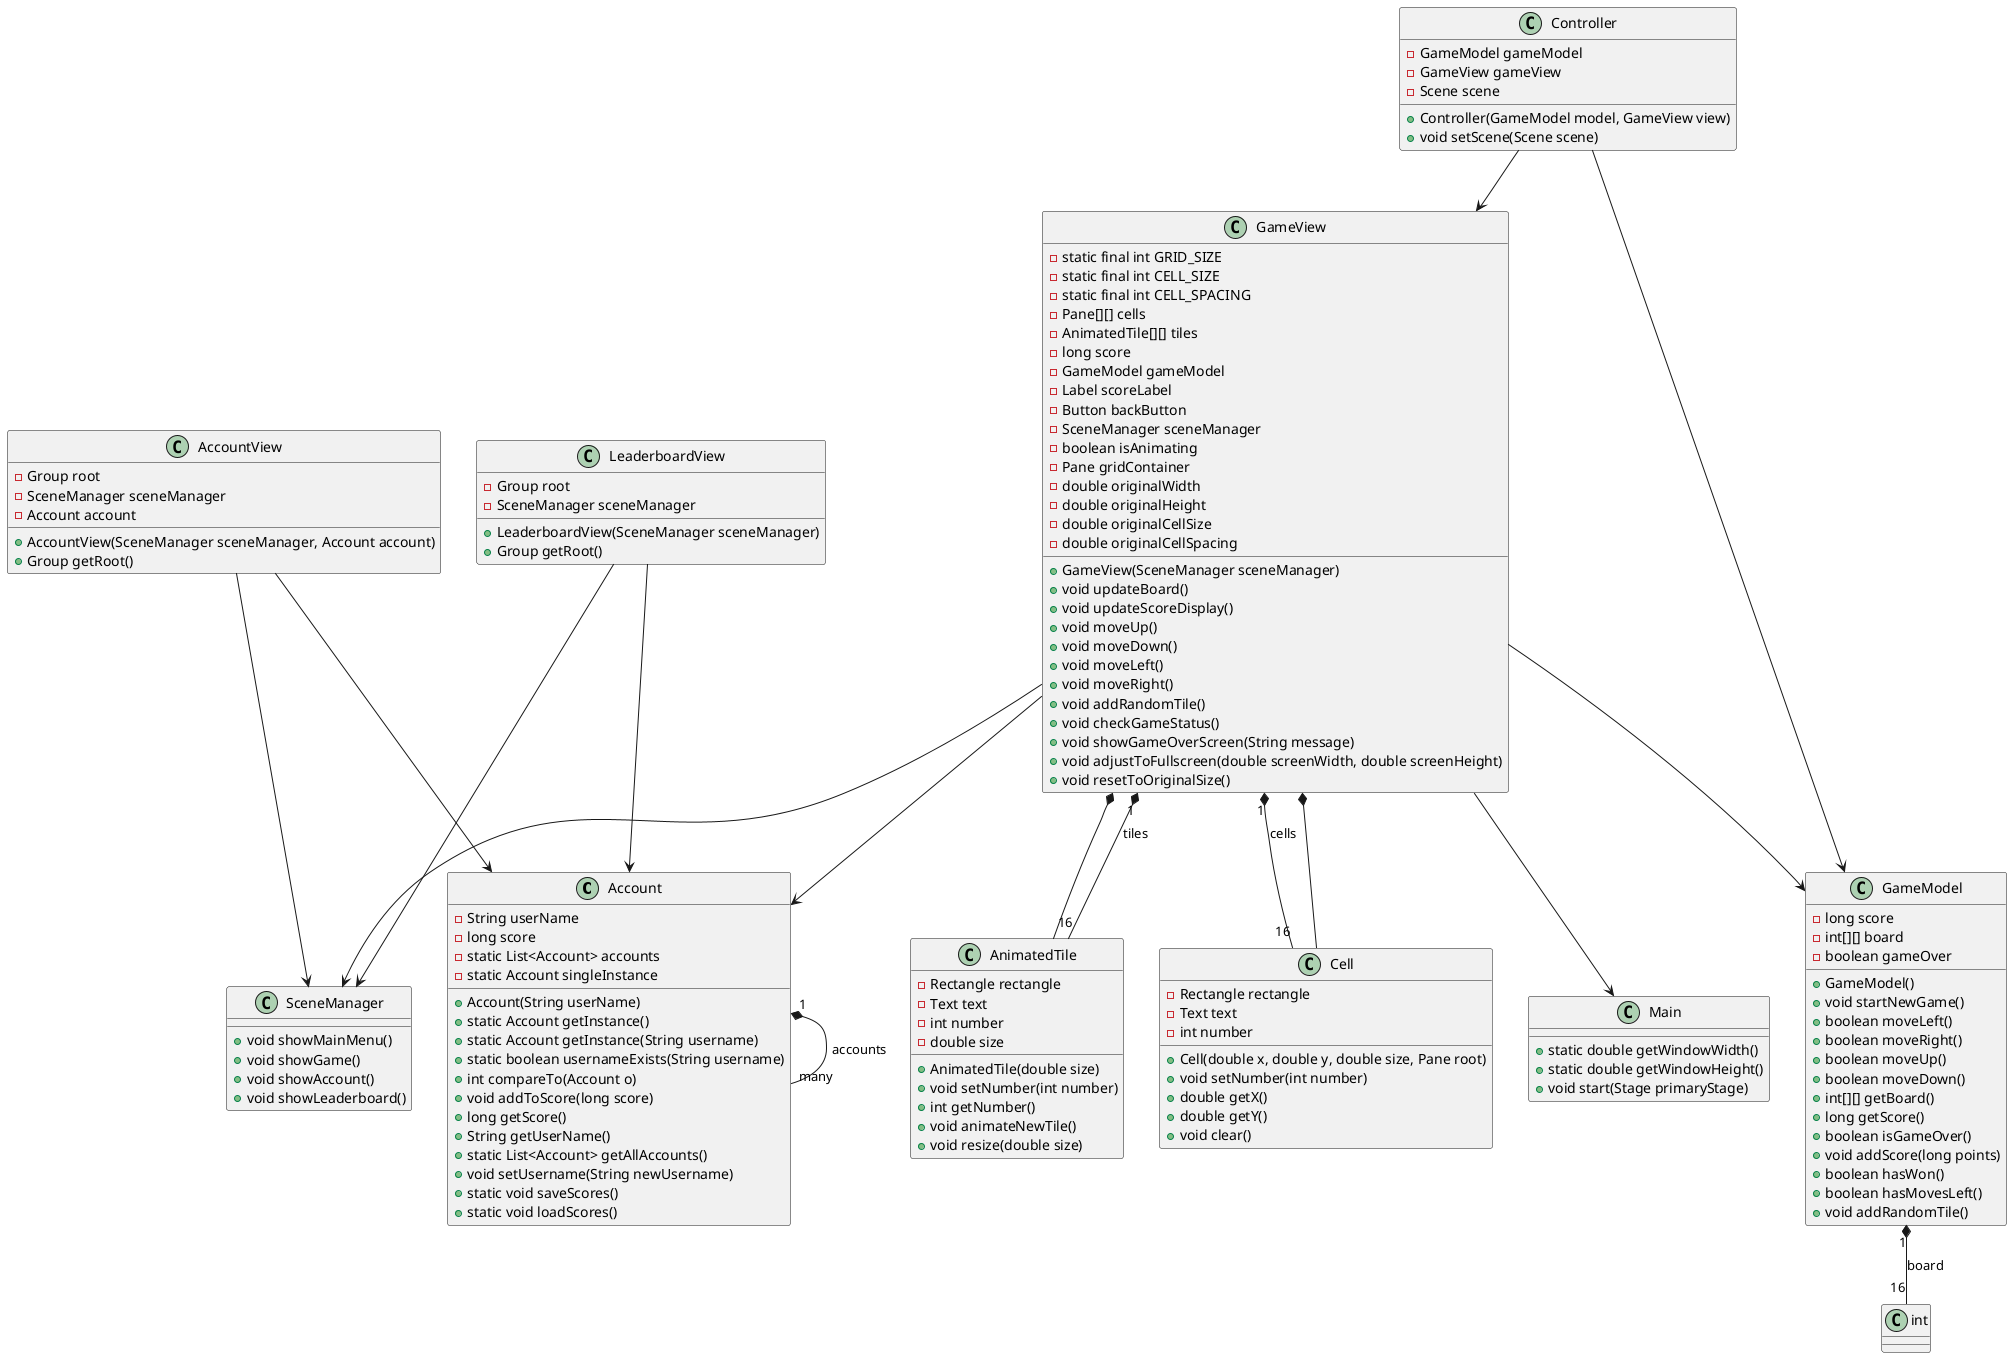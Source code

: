 @startuml
'https://plantuml.com/class-diagram

' Model Classes
class Account {
  - String userName
  - long score
  - static List<Account> accounts
  - static Account singleInstance
  + Account(String userName)
  + static Account getInstance()
  + static Account getInstance(String username)
  + static boolean usernameExists(String username)
  + int compareTo(Account o)
  + void addToScore(long score)
  + long getScore()
  + String getUserName()
  + static List<Account> getAllAccounts()
  + void setUsername(String newUsername)
  + static void saveScores()
  + static void loadScores()
}

class GameModel {
  - long score
  - int[][] board
  - boolean gameOver
  + GameModel()
  + void startNewGame()
  + boolean moveLeft()
  + boolean moveRight()
  + boolean moveUp()
  + boolean moveDown()
  + int[][] getBoard()
  + long getScore()
  + boolean isGameOver()
  + void addScore(long points)
  + boolean hasWon()
  + boolean hasMovesLeft()
  + void addRandomTile()
}

' View Classes
class AnimatedTile {
  - Rectangle rectangle
  - Text text
  - int number
  - double size
  + AnimatedTile(double size)
  + void setNumber(int number)
  + int getNumber()
  + void animateNewTile()
  + void resize(double size)
}

class AccountView {
  - Group root
  - SceneManager sceneManager
  - Account account
  + AccountView(SceneManager sceneManager, Account account)
  + Group getRoot()
}

class Cell {
  - Rectangle rectangle
  - Text text
  - int number
  + Cell(double x, double y, double size, Pane root)
  + void setNumber(int number)
  + double getX()
  + double getY()
  + void clear()
}

class GameView {
  - static final int GRID_SIZE
  - static final int CELL_SIZE
  - static final int CELL_SPACING
  - Pane[][] cells
  - AnimatedTile[][] tiles
  - long score
  - GameModel gameModel
  - Label scoreLabel
  - Button backButton
  - SceneManager sceneManager
  - boolean isAnimating
  - Pane gridContainer
  - double originalWidth
  - double originalHeight
  - double originalCellSize
  - double originalCellSpacing
  + GameView(SceneManager sceneManager)
  + void updateBoard()
  + void updateScoreDisplay()
  + void moveUp()
  + void moveDown()
  + void moveLeft()
  + void moveRight()
  + void addRandomTile()
  + void checkGameStatus()
  + void showGameOverScreen(String message)
  + void adjustToFullscreen(double screenWidth, double screenHeight)
  + void resetToOriginalSize()
}

class LeaderboardView {
  - Group root
  - SceneManager sceneManager
  + LeaderboardView(SceneManager sceneManager)
  + Group getRoot()
}

' Controller Classes
class Controller {
  - GameModel gameModel
  - GameView gameView
  - Scene scene
  + Controller(GameModel model, GameView view)
  + void setScene(Scene scene)
}

class SceneManager {
  + void showMainMenu()
  + void showGame()
  + void showAccount()
  + void showLeaderboard()
}

' Main Class
class Main {
  + static double getWindowWidth()
  + static double getWindowHeight()
  + void start(Stage primaryStage)
}

' Relationships
AccountView --> Account
AccountView --> SceneManager

GameView --> GameModel
GameView --> Account
GameView --> SceneManager
GameView --> Main
GameView *-- AnimatedTile
GameView *-- Cell

Controller --> GameModel
Controller --> GameView

LeaderboardView --> Account
LeaderboardView --> SceneManager

' Account has a static list of Account objects
Account "1" *-- "many" Account : accounts

' GameModel has a 2D array of integers for the board
GameModel "1" *-- "16" int : board

' GameView has a 2D array of AnimatedTile objects
GameView "1" *-- "16" AnimatedTile : tiles

' GameView has a 2D array of Cell objects
GameView "1" *-- "16" Cell : cells

@enduml